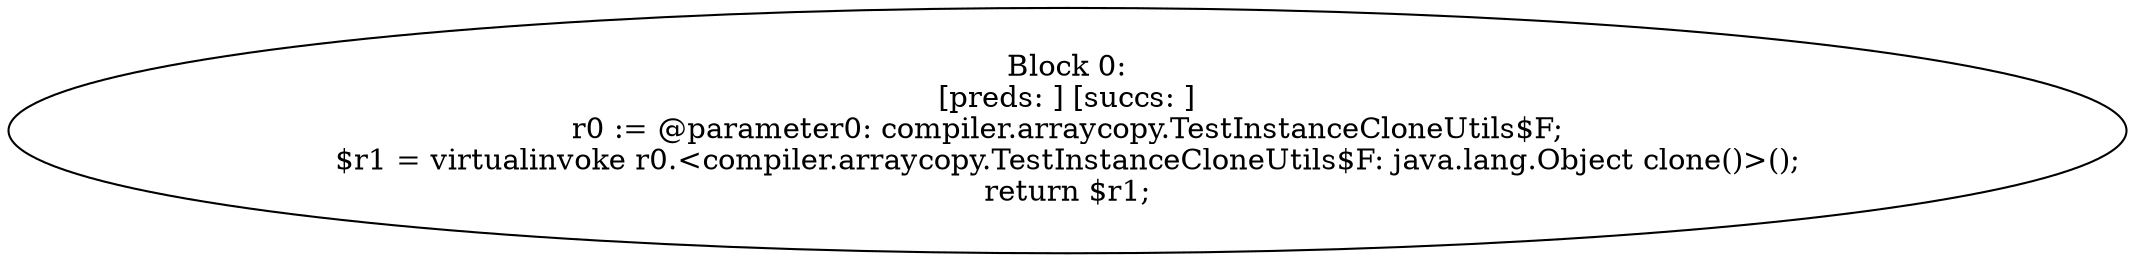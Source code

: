 digraph "unitGraph" {
    "Block 0:
[preds: ] [succs: ]
r0 := @parameter0: compiler.arraycopy.TestInstanceCloneUtils$F;
$r1 = virtualinvoke r0.<compiler.arraycopy.TestInstanceCloneUtils$F: java.lang.Object clone()>();
return $r1;
"
}

